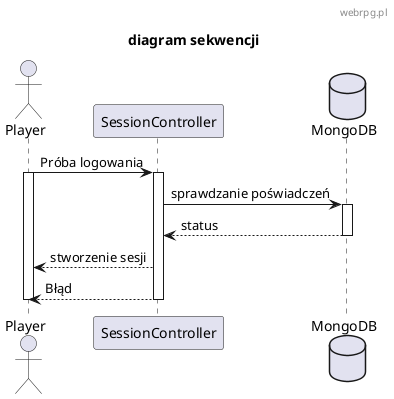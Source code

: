 @startuml
skinparam defaultFontName "Comic Sans MS"
header webrpg.pl
title "diagram sekwencji"

actor Player
participant SessionController
database MongoDB as db


Player -> SessionController : Próba logowania
activate Player
activate SessionController
SessionController -> db : sprawdzanie poświadczeń
activate db

db --> SessionController : status
deactivate db
SessionController --> Player : stworzenie sesji
SessionController --> Player : Błąd
deactivate SessionController
deactivate Player





' participant Controller
' participant View 
' participant Model
' participant Data
' database database as db

'czy view komunikuje się z kontrolerem, czy player
' player -> Controller : dane logowania
' activate player
' View --> player : odczyt
' deactivate player
' activate View

' Controller -> Model : logowanie
' activate Model
' Model --> View : wyświetl
' deactivate Model
' deactivate View

' Model -> Data :  wyszukanie
' activate Data
' Data --> Model : odpowiedź
' deactivate Data

' Data -> db : zapytanie
' activate db
' db --> Data : odpowiedź
' deactivate db





' player -> Controller : dane logowania
' activate player
' activate Controller

' Controller -> Model : logowanie
' deactivate Controller
' activate Model

' Model -> Data :  wyszukanie
' activate Data

' Data -> db : zapytanie
' activate db
' db --> Data : odpowiedź
' deactivate db

' Data --> Model : odpowiedź
' deactivate Data

' Model --> View : wyświetl
' deactivate Model
' activate View

' View --> player : odczyt
' deactivate View
' deactivate player




@enduml